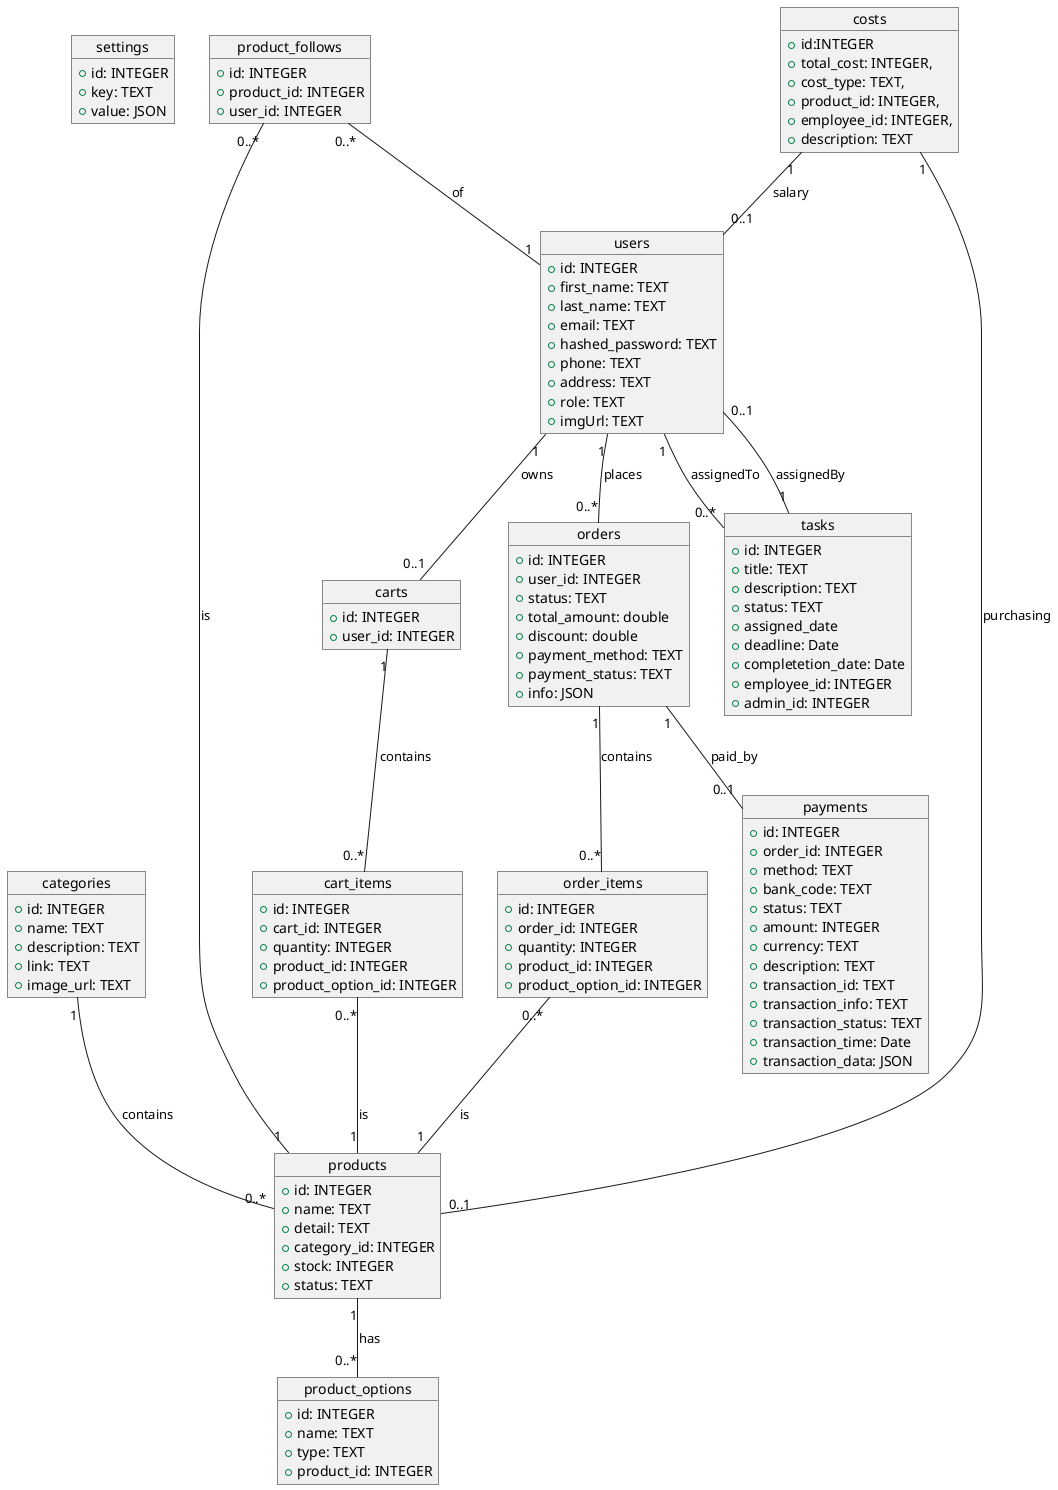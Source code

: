 @startuml class_diagram

object settings {
  +id: INTEGER
  +key: TEXT
  +value: JSON
}

object categories {
  +id: INTEGER
  +name: TEXT
  +description: TEXT
  +link: TEXT
  +image_url: TEXT
}

object products {
  +id: INTEGER
  +name: TEXT
  +detail: TEXT
  +category_id: INTEGER
  +stock: INTEGER
  +status: TEXT
}

object product_options {
  +id: INTEGER
  +name: TEXT
  +type: TEXT
  +product_id: INTEGER
}

object carts {
  +id: INTEGER
  +user_id: INTEGER
}

object cart_items {
  +id: INTEGER
  +cart_id: INTEGER
  +quantity: INTEGER
  +product_id: INTEGER
  +product_option_id: INTEGER
}

object product_follows {
  +id: INTEGER
  +product_id: INTEGER
  +user_id: INTEGER
}

object users {
  +id: INTEGER
  +first_name: TEXT
  +last_name: TEXT
  +email: TEXT
  +hashed_password: TEXT
  +phone: TEXT
  +address: TEXT
  +role: TEXT
  +imgUrl: TEXT
}

object costs {
  +id:INTEGER
  +total_cost: INTEGER,
  +cost_type: TEXT,
  +product_id: INTEGER,
  +employee_id: INTEGER,
  +description: TEXT
}

object orders {
  +id: INTEGER
  +user_id: INTEGER
  +status: TEXT
  +total_amount: double
  +discount: double
  +payment_method: TEXT
  +payment_status: TEXT
  +info: JSON
}

object order_items {
  +id: INTEGER
  +order_id: INTEGER
  +quantity: INTEGER
  +product_id: INTEGER
  +product_option_id: INTEGER
}

object payments {
  +id: INTEGER
  +order_id: INTEGER
  +method: TEXT
  +bank_code: TEXT
  +status: TEXT
  +amount: INTEGER
  +currency: TEXT
  +description: TEXT
  +transaction_id: TEXT
  +transaction_info: TEXT
  +transaction_status: TEXT
  +transaction_time: Date
  +transaction_data: JSON
}

object tasks{
  +id: INTEGER
  +title: TEXT
  +description: TEXT
  +status: TEXT
  +assigned_date
  +deadline: Date
  +completetion_date: Date
  +employee_id: INTEGER
  +admin_id: INTEGER
}

' Các mối quan hệ
categories "1" -- "0..*" products : contains
carts "1" -- "0..*" cart_items : contains
users "1" -- "0..*" orders : places
users "1" -- "0..1" carts : owns
orders "1" -- "0..*" order_items : contains
orders "1" -- "0..1" payments : paid_by
products "1" -- "0..*" product_options : has
cart_items "0..*" -- "1" products : is
order_items "0..*" -- "1" products : is
costs "1" -- "0..1" products : purchasing
costs "1" -- "0..1" users : salary
product_follows "0..*" -- "1" products : is
product_follows "0..*" -- "1" users : of
users "1" -- "0..*" tasks : assignedTo
tasks "1" -- "0..1" users : assignedBy
@enduml